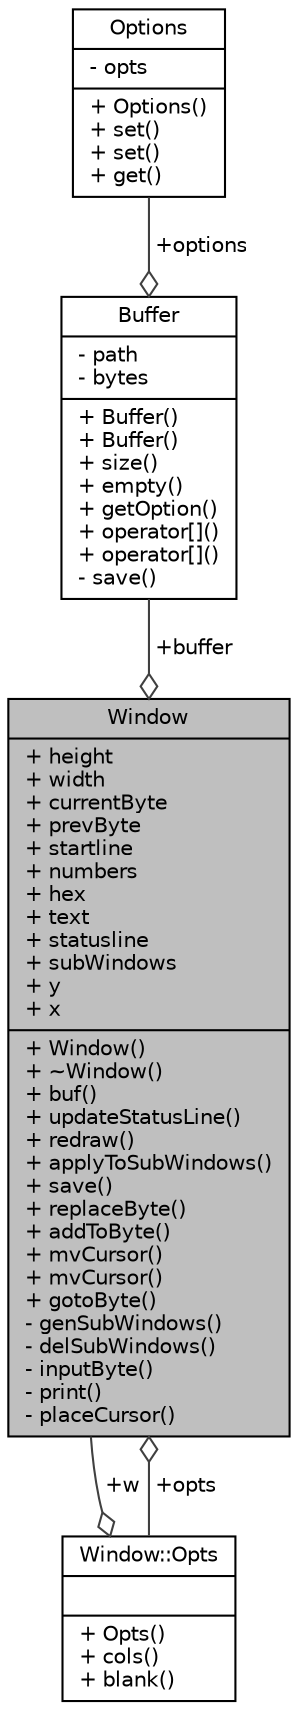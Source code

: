 digraph "Window"
{
 // LATEX_PDF_SIZE
  bgcolor="transparent";
  edge [fontname="Helvetica",fontsize="10",labelfontname="Helvetica",labelfontsize="10"];
  node [fontname="Helvetica",fontsize="10",shape=record];
  Node1 [label="{Window\n|+ height\l+ width\l+ currentByte\l+ prevByte\l+ startline\l+ numbers\l+ hex\l+ text\l+ statusline\l+ subWindows\l+ y\l+ x\l|+ Window()\l+ ~Window()\l+ buf()\l+ updateStatusLine()\l+ redraw()\l+ applyToSubWindows()\l+ save()\l+ replaceByte()\l+ addToByte()\l+ mvCursor()\l+ mvCursor()\l+ gotoByte()\l- genSubWindows()\l- delSubWindows()\l- inputByte()\l- print()\l- placeCursor()\l}",height=0.2,width=0.4,color="black", fillcolor="grey75", style="filled", fontcolor="black",tooltip=" "];
  Node2 -> Node1 [color="grey25",fontsize="10",style="solid",label=" +opts" ,arrowhead="odiamond",fontname="Helvetica"];
  Node2 [label="{Window::Opts\n||+ Opts()\l+ cols()\l+ blank()\l}",height=0.2,width=0.4,color="black",URL="$structWindow_1_1Opts.html",tooltip=" "];
  Node1 -> Node2 [color="grey25",fontsize="10",style="solid",label=" +w" ,arrowhead="odiamond",fontname="Helvetica"];
  Node3 -> Node1 [color="grey25",fontsize="10",style="solid",label=" +buffer" ,arrowhead="odiamond",fontname="Helvetica"];
  Node3 [label="{Buffer\n|- path\l- bytes\l|+ Buffer()\l+ Buffer()\l+ size()\l+ empty()\l+ getOption()\l+ operator[]()\l+ operator[]()\l- save()\l}",height=0.2,width=0.4,color="black",URL="$classBuffer.html",tooltip=" "];
  Node4 -> Node3 [color="grey25",fontsize="10",style="solid",label=" +options" ,arrowhead="odiamond",fontname="Helvetica"];
  Node4 [label="{Options\n|- opts\l|+ Options()\l+ set()\l+ set()\l+ get()\l}",height=0.2,width=0.4,color="black",URL="$classOptions.html",tooltip=" "];
}
